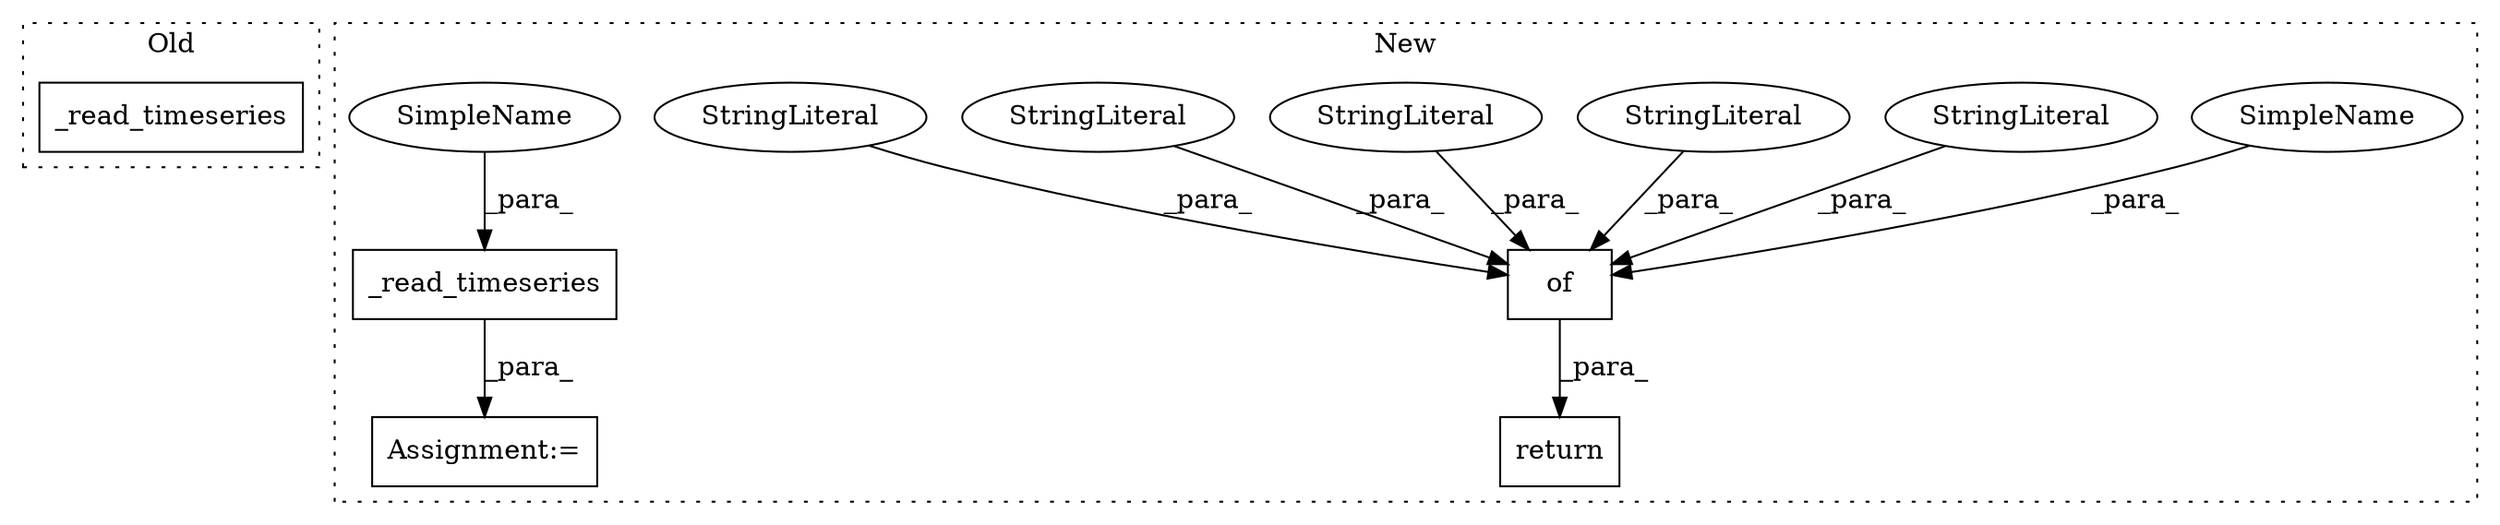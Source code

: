 digraph G {
subgraph cluster0 {
1 [label="_read_timeseries" a="32" s="8071,8108" l="17,1" shape="box"];
label = "Old";
style="dotted";
}
subgraph cluster1 {
2 [label="_read_timeseries" a="32" s="8287,8308" l="17,1" shape="box"];
3 [label="of" a="32" s="8326,8374" l="3,1" shape="box"];
4 [label="StringLiteral" a="45" s="8341" l="3" shape="ellipse"];
5 [label="StringLiteral" a="45" s="8329" l="3" shape="ellipse"];
6 [label="StringLiteral" a="45" s="8335" l="3" shape="ellipse"];
7 [label="StringLiteral" a="45" s="8347" l="8" shape="ellipse"];
8 [label="StringLiteral" a="45" s="8363" l="6" shape="ellipse"];
9 [label="Assignment:=" a="7" s="8280" l="2" shape="box"];
10 [label="return" a="41" s="8315" l="7" shape="box"];
11 [label="SimpleName" a="42" s="8304" l="4" shape="ellipse"];
12 [label="SimpleName" a="42" s="8370" l="4" shape="ellipse"];
label = "New";
style="dotted";
}
2 -> 9 [label="_para_"];
3 -> 10 [label="_para_"];
4 -> 3 [label="_para_"];
5 -> 3 [label="_para_"];
6 -> 3 [label="_para_"];
7 -> 3 [label="_para_"];
8 -> 3 [label="_para_"];
11 -> 2 [label="_para_"];
12 -> 3 [label="_para_"];
}